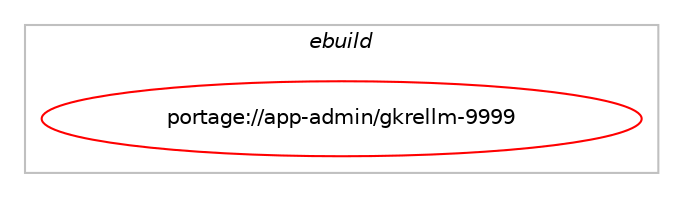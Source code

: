 digraph prolog {

# *************
# Graph options
# *************

newrank=true;
concentrate=true;
compound=true;
graph [rankdir=LR,fontname=Helvetica,fontsize=10,ranksep=1.5];#, ranksep=2.5, nodesep=0.2];
edge  [arrowhead=vee];
node  [fontname=Helvetica,fontsize=10];

# **********
# The ebuild
# **********

subgraph cluster_leftcol {
color=gray;
label=<<i>ebuild</i>>;
id [label="portage://app-admin/gkrellm-9999", color=red, width=4, href="../app-admin/gkrellm-9999.svg"];
}

# ****************
# The dependencies
# ****************

subgraph cluster_midcol {
color=gray;
label=<<i>dependencies</i>>;
subgraph cluster_compile {
fillcolor="#eeeeee";
style=filled;
label=<<i>compile</i>>;
# *** BEGIN UNKNOWN DEPENDENCY TYPE (TODO) ***
# id -> equal(use_conditional_group(positive,X,portage://app-admin/gkrellm-9999,[package_dependency(portage://app-admin/gkrellm-9999,install,no,x11-libs,gdk-pixbuf,none,[,,],[],[]),package_dependency(portage://app-admin/gkrellm-9999,install,no,x11-libs,gtk+,none,[,,],[slot(2)],[]),package_dependency(portage://app-admin/gkrellm-9999,install,no,x11-libs,libICE,none,[,,],[],[]),package_dependency(portage://app-admin/gkrellm-9999,install,no,x11-libs,libSM,none,[,,],[],[]),package_dependency(portage://app-admin/gkrellm-9999,install,no,x11-libs,libX11,none,[,,],[],[]),package_dependency(portage://app-admin/gkrellm-9999,install,no,x11-libs,pango,none,[,,],[],[])]))
# *** END UNKNOWN DEPENDENCY TYPE (TODO) ***

# *** BEGIN UNKNOWN DEPENDENCY TYPE (TODO) ***
# id -> equal(use_conditional_group(positive,hddtemp,portage://app-admin/gkrellm-9999,[package_dependency(portage://app-admin/gkrellm-9999,install,no,app-admin,hddtemp,none,[,,],[],[])]))
# *** END UNKNOWN DEPENDENCY TYPE (TODO) ***

# *** BEGIN UNKNOWN DEPENDENCY TYPE (TODO) ***
# id -> equal(use_conditional_group(positive,lm-sensors,portage://app-admin/gkrellm-9999,[package_dependency(portage://app-admin/gkrellm-9999,install,no,sys-apps,lm-sensors,none,[,,],any_same_slot,[])]))
# *** END UNKNOWN DEPENDENCY TYPE (TODO) ***

# *** BEGIN UNKNOWN DEPENDENCY TYPE (TODO) ***
# id -> equal(use_conditional_group(positive,nls,portage://app-admin/gkrellm-9999,[package_dependency(portage://app-admin/gkrellm-9999,install,no,sys-devel,gettext,none,[,,],[],[])]))
# *** END UNKNOWN DEPENDENCY TYPE (TODO) ***

# *** BEGIN UNKNOWN DEPENDENCY TYPE (TODO) ***
# id -> equal(use_conditional_group(positive,nls,portage://app-admin/gkrellm-9999,[package_dependency(portage://app-admin/gkrellm-9999,install,no,virtual,libintl,none,[,,],[],[])]))
# *** END UNKNOWN DEPENDENCY TYPE (TODO) ***

# *** BEGIN UNKNOWN DEPENDENCY TYPE (TODO) ***
# id -> equal(use_conditional_group(positive,ntlm,portage://app-admin/gkrellm-9999,[package_dependency(portage://app-admin/gkrellm-9999,install,no,net-libs,libntlm,none,[,,],[],[])]))
# *** END UNKNOWN DEPENDENCY TYPE (TODO) ***

# *** BEGIN UNKNOWN DEPENDENCY TYPE (TODO) ***
# id -> equal(use_conditional_group(positive,ssl,portage://app-admin/gkrellm-9999,[use_conditional_group(positive,gnutls,portage://app-admin/gkrellm-9999,[package_dependency(portage://app-admin/gkrellm-9999,install,no,net-libs,gnutls,none,[,,],[],[])]),use_conditional_group(negative,gnutls,portage://app-admin/gkrellm-9999,[package_dependency(portage://app-admin/gkrellm-9999,install,no,dev-libs,openssl,none,[,,],[slot(0),equal],[])])]))
# *** END UNKNOWN DEPENDENCY TYPE (TODO) ***

# *** BEGIN UNKNOWN DEPENDENCY TYPE (TODO) ***
# id -> equal(package_dependency(portage://app-admin/gkrellm-9999,install,no,acct-group,gkrellmd,none,[,,],[],[]))
# *** END UNKNOWN DEPENDENCY TYPE (TODO) ***

# *** BEGIN UNKNOWN DEPENDENCY TYPE (TODO) ***
# id -> equal(package_dependency(portage://app-admin/gkrellm-9999,install,no,acct-user,gkrellmd,none,[,,],[],[]))
# *** END UNKNOWN DEPENDENCY TYPE (TODO) ***

# *** BEGIN UNKNOWN DEPENDENCY TYPE (TODO) ***
# id -> equal(package_dependency(portage://app-admin/gkrellm-9999,install,no,dev-libs,glib,none,[,,],[slot(2)],[]))
# *** END UNKNOWN DEPENDENCY TYPE (TODO) ***

# *** BEGIN UNKNOWN DEPENDENCY TYPE (TODO) ***
# id -> equal(package_dependency(portage://app-admin/gkrellm-9999,install,no,x11-base,xorg-proto,none,[,,],[],[]))
# *** END UNKNOWN DEPENDENCY TYPE (TODO) ***

}
subgraph cluster_compileandrun {
fillcolor="#eeeeee";
style=filled;
label=<<i>compile and run</i>>;
}
subgraph cluster_run {
fillcolor="#eeeeee";
style=filled;
label=<<i>run</i>>;
# *** BEGIN UNKNOWN DEPENDENCY TYPE (TODO) ***
# id -> equal(use_conditional_group(positive,X,portage://app-admin/gkrellm-9999,[package_dependency(portage://app-admin/gkrellm-9999,run,no,x11-libs,gdk-pixbuf,none,[,,],[],[]),package_dependency(portage://app-admin/gkrellm-9999,run,no,x11-libs,gtk+,none,[,,],[slot(2)],[]),package_dependency(portage://app-admin/gkrellm-9999,run,no,x11-libs,libICE,none,[,,],[],[]),package_dependency(portage://app-admin/gkrellm-9999,run,no,x11-libs,libSM,none,[,,],[],[]),package_dependency(portage://app-admin/gkrellm-9999,run,no,x11-libs,libX11,none,[,,],[],[]),package_dependency(portage://app-admin/gkrellm-9999,run,no,x11-libs,pango,none,[,,],[],[])]))
# *** END UNKNOWN DEPENDENCY TYPE (TODO) ***

# *** BEGIN UNKNOWN DEPENDENCY TYPE (TODO) ***
# id -> equal(use_conditional_group(positive,hddtemp,portage://app-admin/gkrellm-9999,[package_dependency(portage://app-admin/gkrellm-9999,run,no,app-admin,hddtemp,none,[,,],[],[])]))
# *** END UNKNOWN DEPENDENCY TYPE (TODO) ***

# *** BEGIN UNKNOWN DEPENDENCY TYPE (TODO) ***
# id -> equal(use_conditional_group(positive,lm-sensors,portage://app-admin/gkrellm-9999,[package_dependency(portage://app-admin/gkrellm-9999,run,no,sys-apps,lm-sensors,none,[,,],any_same_slot,[])]))
# *** END UNKNOWN DEPENDENCY TYPE (TODO) ***

# *** BEGIN UNKNOWN DEPENDENCY TYPE (TODO) ***
# id -> equal(use_conditional_group(positive,nls,portage://app-admin/gkrellm-9999,[package_dependency(portage://app-admin/gkrellm-9999,run,no,virtual,libintl,none,[,,],[],[])]))
# *** END UNKNOWN DEPENDENCY TYPE (TODO) ***

# *** BEGIN UNKNOWN DEPENDENCY TYPE (TODO) ***
# id -> equal(use_conditional_group(positive,ntlm,portage://app-admin/gkrellm-9999,[package_dependency(portage://app-admin/gkrellm-9999,run,no,net-libs,libntlm,none,[,,],[],[])]))
# *** END UNKNOWN DEPENDENCY TYPE (TODO) ***

# *** BEGIN UNKNOWN DEPENDENCY TYPE (TODO) ***
# id -> equal(use_conditional_group(positive,ssl,portage://app-admin/gkrellm-9999,[use_conditional_group(positive,gnutls,portage://app-admin/gkrellm-9999,[package_dependency(portage://app-admin/gkrellm-9999,run,no,net-libs,gnutls,none,[,,],[],[])]),use_conditional_group(negative,gnutls,portage://app-admin/gkrellm-9999,[package_dependency(portage://app-admin/gkrellm-9999,run,no,dev-libs,openssl,none,[,,],[slot(0),equal],[])])]))
# *** END UNKNOWN DEPENDENCY TYPE (TODO) ***

# *** BEGIN UNKNOWN DEPENDENCY TYPE (TODO) ***
# id -> equal(package_dependency(portage://app-admin/gkrellm-9999,run,no,acct-group,gkrellmd,none,[,,],[],[]))
# *** END UNKNOWN DEPENDENCY TYPE (TODO) ***

# *** BEGIN UNKNOWN DEPENDENCY TYPE (TODO) ***
# id -> equal(package_dependency(portage://app-admin/gkrellm-9999,run,no,acct-user,gkrellmd,none,[,,],[],[]))
# *** END UNKNOWN DEPENDENCY TYPE (TODO) ***

# *** BEGIN UNKNOWN DEPENDENCY TYPE (TODO) ***
# id -> equal(package_dependency(portage://app-admin/gkrellm-9999,run,no,dev-libs,glib,none,[,,],[slot(2)],[]))
# *** END UNKNOWN DEPENDENCY TYPE (TODO) ***

}
}

# **************
# The candidates
# **************

subgraph cluster_choices {
rank=same;
color=gray;
label=<<i>candidates</i>>;

}

}
